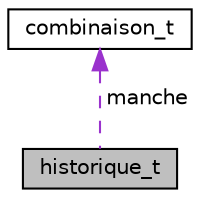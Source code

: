 digraph "historique_t"
{
  edge [fontname="Helvetica",fontsize="10",labelfontname="Helvetica",labelfontsize="10"];
  node [fontname="Helvetica",fontsize="10",shape=record];
  Node1 [label="historique_t",height=0.2,width=0.4,color="black", fillcolor="grey75", style="filled", fontcolor="black"];
  Node2 -> Node1 [dir="back",color="darkorchid3",fontsize="10",style="dashed",label=" manche" ,fontname="Helvetica"];
  Node2 [label="combinaison_t",height=0.2,width=0.4,color="black", fillcolor="white", style="filled",URL="$structcombinaison__t.html",tooltip="Représentation d&#39;une combinaison de couleurs et de son score. "];
}
